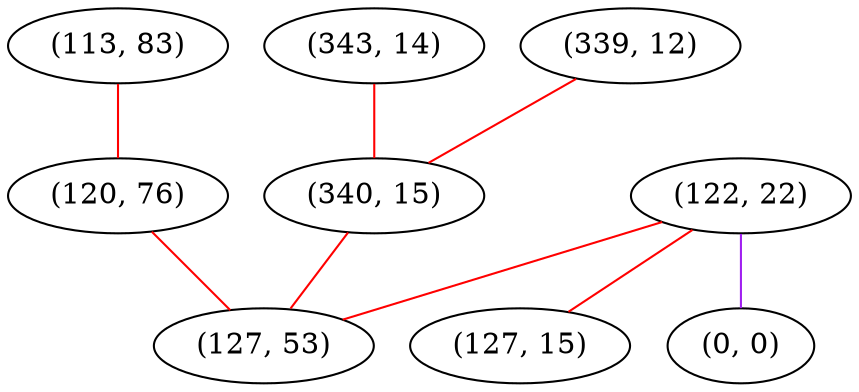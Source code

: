 graph "" {
"(113, 83)";
"(122, 22)";
"(127, 15)";
"(343, 14)";
"(0, 0)";
"(339, 12)";
"(120, 76)";
"(340, 15)";
"(127, 53)";
"(113, 83)" -- "(120, 76)"  [color=red, key=0, weight=1];
"(122, 22)" -- "(127, 53)"  [color=red, key=0, weight=1];
"(122, 22)" -- "(127, 15)"  [color=red, key=0, weight=1];
"(122, 22)" -- "(0, 0)"  [color=purple, key=0, weight=4];
"(343, 14)" -- "(340, 15)"  [color=red, key=0, weight=1];
"(339, 12)" -- "(340, 15)"  [color=red, key=0, weight=1];
"(120, 76)" -- "(127, 53)"  [color=red, key=0, weight=1];
"(340, 15)" -- "(127, 53)"  [color=red, key=0, weight=1];
}
